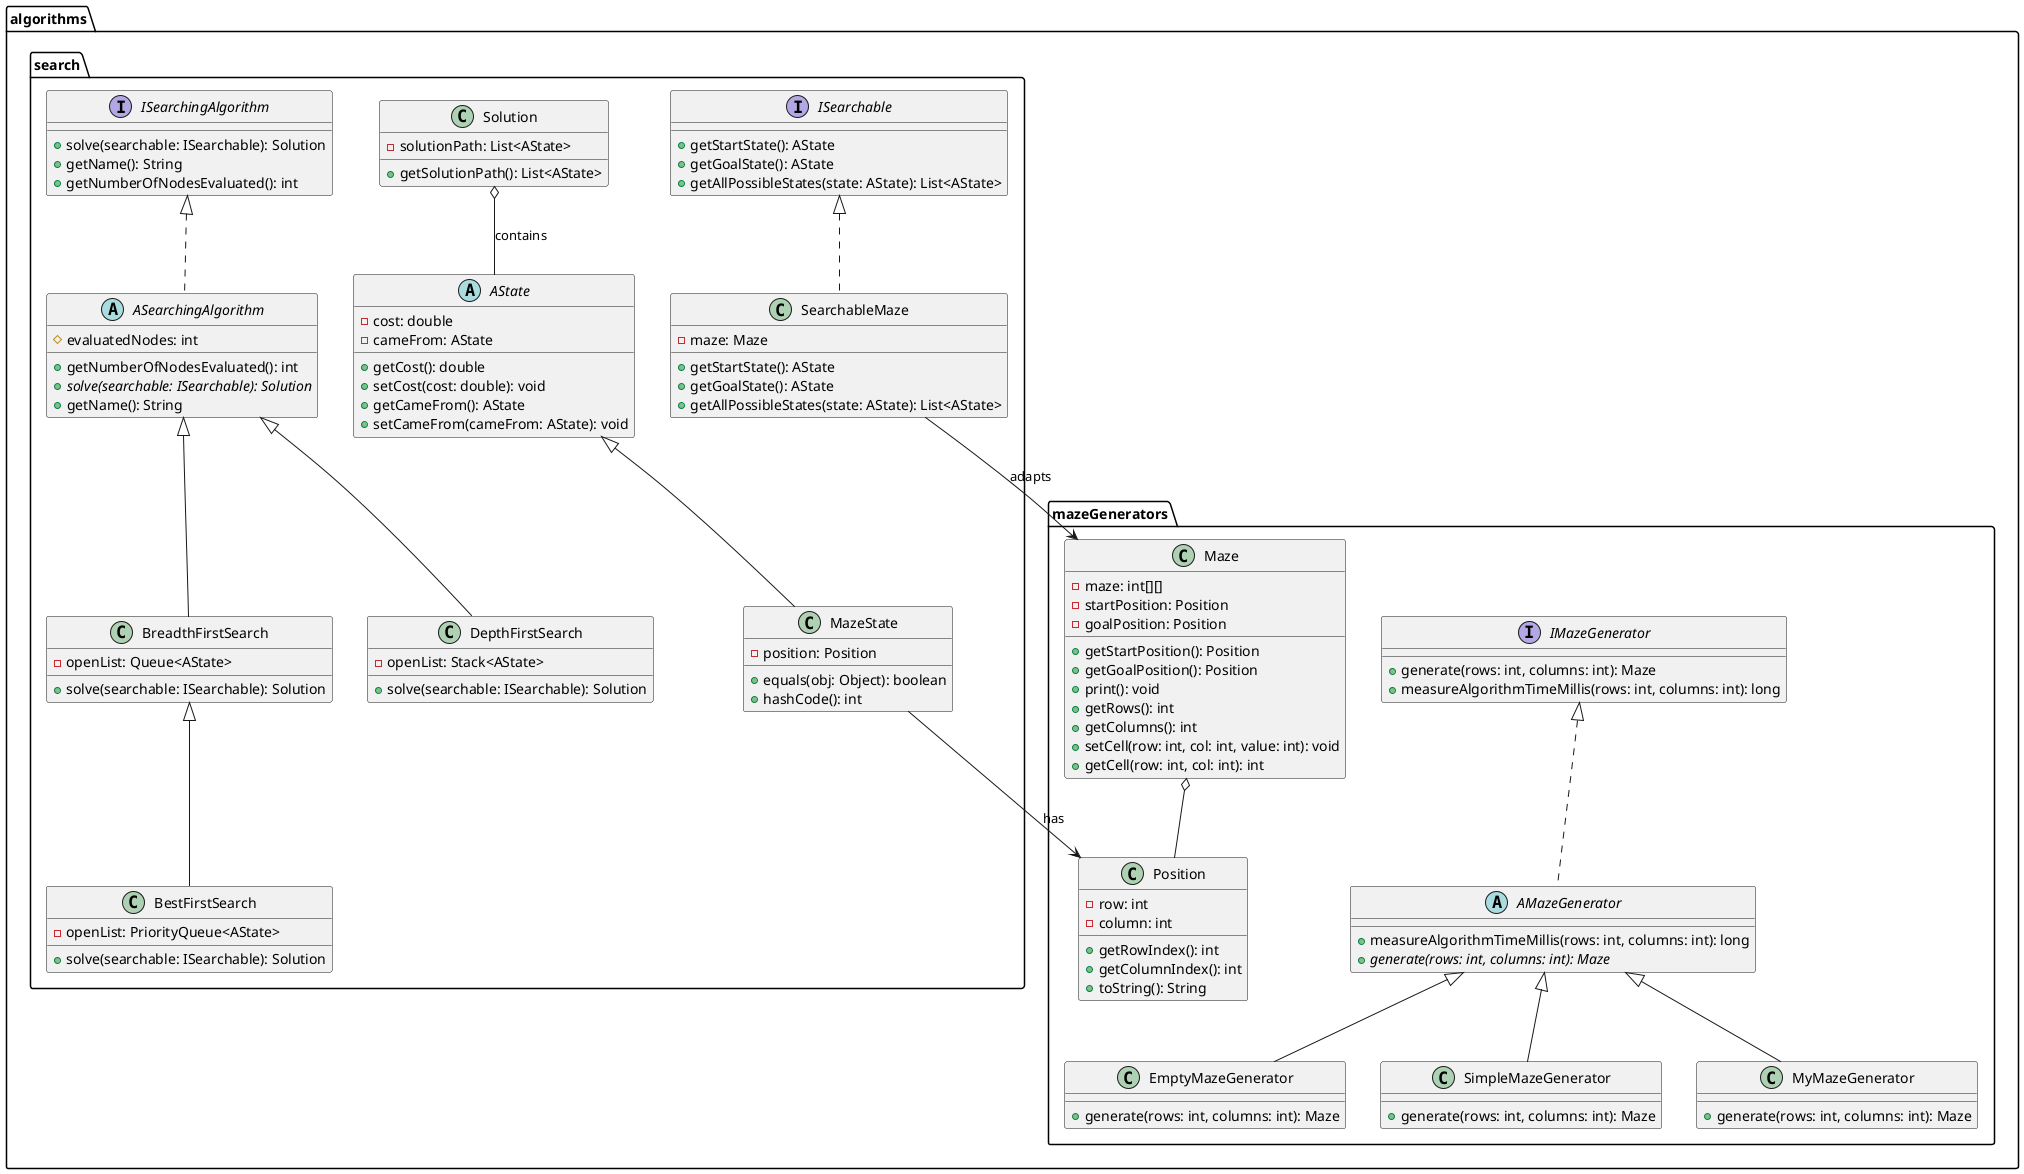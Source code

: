 @startuml

package "algorithms.mazeGenerators" {
    class Position {
        - row: int
        - column: int
        + getRowIndex(): int
        + getColumnIndex(): int
        + toString(): String
    }

    class Maze {
        - maze: int[][]
        - startPosition: Position
        - goalPosition: Position
        + getStartPosition(): Position
        + getGoalPosition(): Position
        + print(): void
        + getRows(): int
        + getColumns(): int
        + setCell(row: int, col: int, value: int): void
        + getCell(row: int, col: int): int
    }

    interface IMazeGenerator {
        + generate(rows: int, columns: int): Maze
        + measureAlgorithmTimeMillis(rows: int, columns: int): long
    }

    abstract class AMazeGenerator {
        + measureAlgorithmTimeMillis(rows: int, columns: int): long
        + {abstract} generate(rows: int, columns: int): Maze
    }

    class EmptyMazeGenerator {
        + generate(rows: int, columns: int): Maze
    }

    class SimpleMazeGenerator {
        + generate(rows: int, columns: int): Maze
    }

    class MyMazeGenerator {
        + generate(rows: int, columns: int): Maze
    }
}

package "algorithms.search" {
    interface ISearchable {
        + getStartState(): AState
        + getGoalState(): AState
        + getAllPossibleStates(state: AState): List<AState>
    }

    interface ISearchingAlgorithm {
        + solve(searchable: ISearchable): Solution
        + getName(): String
        + getNumberOfNodesEvaluated(): int
    }

    abstract class AState {
        - cost: double
        - cameFrom: AState
        + getCost(): double
        + setCost(cost: double): void
        + getCameFrom(): AState
        + setCameFrom(cameFrom: AState): void
    }

    abstract class ASearchingAlgorithm {
        # evaluatedNodes: int
        + getNumberOfNodesEvaluated(): int
        + {abstract} solve(searchable: ISearchable): Solution
        + getName(): String
    }

    class MazeState {
        - position: Position
        + equals(obj: Object): boolean
        + hashCode(): int
    }

    class Solution {
        - solutionPath: List<AState>
        + getSolutionPath(): List<AState>
    }

    class SearchableMaze {
        - maze: Maze
        + getStartState(): AState
        + getGoalState(): AState
        + getAllPossibleStates(state: AState): List<AState>
    }

    class BreadthFirstSearch {
        - openList: Queue<AState>
        + solve(searchable: ISearchable): Solution
    }

    class DepthFirstSearch {
        - openList: Stack<AState>
        + solve(searchable: ISearchable): Solution
    }

    class BestFirstSearch {
        - openList: PriorityQueue<AState>
        + solve(searchable: ISearchable): Solution
    }
}

' Relationships for maze generation
IMazeGenerator <|.. AMazeGenerator
AMazeGenerator <|-- EmptyMazeGenerator
AMazeGenerator <|-- SimpleMazeGenerator
AMazeGenerator <|-- MyMazeGenerator
Maze o-- Position

' Relationships for search
ISearchingAlgorithm <|.. ASearchingAlgorithm
ASearchingAlgorithm <|-- BreadthFirstSearch
ASearchingAlgorithm <|-- DepthFirstSearch
BreadthFirstSearch <|-- BestFirstSearch

ISearchable <|.. SearchableMaze
SearchableMaze --> Maze : adapts
AState <|-- MazeState
MazeState --> Position : has
Solution o-- AState : contains

@enduml